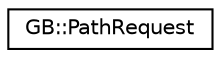 digraph "Graphical Class Hierarchy"
{
  edge [fontname="Helvetica",fontsize="10",labelfontname="Helvetica",labelfontsize="10"];
  node [fontname="Helvetica",fontsize="10",shape=record];
  rankdir="LR";
  Node1 [label="GB::PathRequest",height=0.2,width=0.4,color="black", fillcolor="white", style="filled",URL="$struct_g_b_1_1_path_request.html",tooltip="A request to calculate a path from the start coordinate to the end coordinate. "];
}
